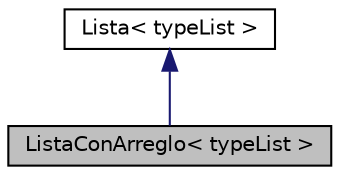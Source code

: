 digraph "ListaConArreglo&lt; typeList &gt;"
{
  edge [fontname="Helvetica",fontsize="10",labelfontname="Helvetica",labelfontsize="10"];
  node [fontname="Helvetica",fontsize="10",shape=record];
  Node1 [label="ListaConArreglo\< typeList \>",height=0.2,width=0.4,color="black", fillcolor="grey75", style="filled", fontcolor="black"];
  Node2 -> Node1 [dir="back",color="midnightblue",fontsize="10",style="solid",fontname="Helvetica"];
  Node2 [label="Lista\< typeList \>",height=0.2,width=0.4,color="black", fillcolor="white", style="filled",URL="$class_lista.html",tooltip="Template Lista. "];
}
